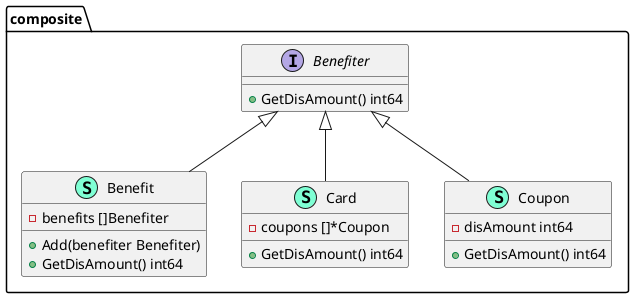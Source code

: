 @startuml
namespace composite {
    class Benefit << (S,Aquamarine) >> {
        - benefits []Benefiter

        + Add(benefiter Benefiter) 
        + GetDisAmount() int64

    }
    interface Benefiter  {
        + GetDisAmount() int64

    }
    class Card << (S,Aquamarine) >> {
        - coupons []*Coupon

        + GetDisAmount() int64

    }
    class Coupon << (S,Aquamarine) >> {
        - disAmount int64

        + GetDisAmount() int64

    }
}

"composite.Benefiter" <|-- "composite.Benefit"
"composite.Benefiter" <|-- "composite.Card"
"composite.Benefiter" <|-- "composite.Coupon"

@enduml
